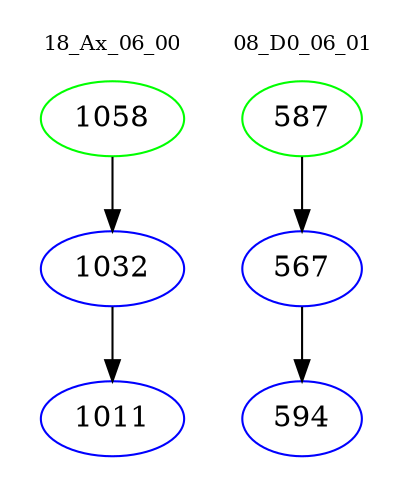 digraph{
subgraph cluster_0 {
color = white
label = "18_Ax_06_00";
fontsize=10;
T0_1058 [label="1058", color="green"]
T0_1058 -> T0_1032 [color="black"]
T0_1032 [label="1032", color="blue"]
T0_1032 -> T0_1011 [color="black"]
T0_1011 [label="1011", color="blue"]
}
subgraph cluster_1 {
color = white
label = "08_D0_06_01";
fontsize=10;
T1_587 [label="587", color="green"]
T1_587 -> T1_567 [color="black"]
T1_567 [label="567", color="blue"]
T1_567 -> T1_594 [color="black"]
T1_594 [label="594", color="blue"]
}
}
